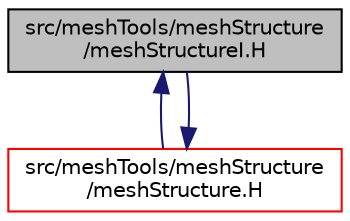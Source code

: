digraph "src/meshTools/meshStructure/meshStructureI.H"
{
  bgcolor="transparent";
  edge [fontname="Helvetica",fontsize="10",labelfontname="Helvetica",labelfontsize="10"];
  node [fontname="Helvetica",fontsize="10",shape=record];
  Node1 [label="src/meshTools/meshStructure\l/meshStructureI.H",height=0.2,width=0.4,color="black", fillcolor="grey75", style="filled", fontcolor="black"];
  Node1 -> Node2 [dir="back",color="midnightblue",fontsize="10",style="solid",fontname="Helvetica"];
  Node2 [label="src/meshTools/meshStructure\l/meshStructure.H",height=0.2,width=0.4,color="red",URL="$a07475.html"];
  Node2 -> Node1 [dir="back",color="midnightblue",fontsize="10",style="solid",fontname="Helvetica"];
}

